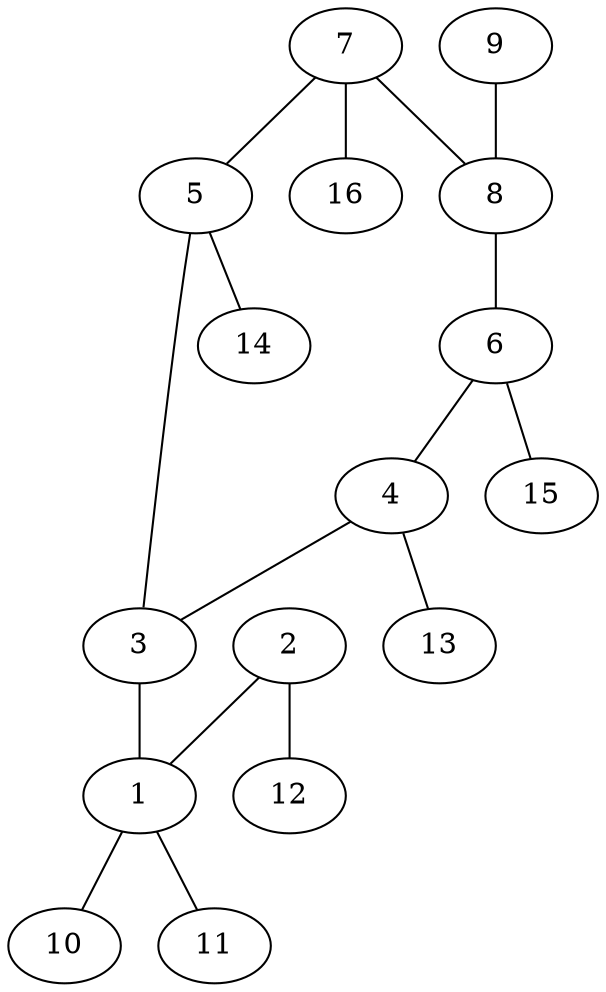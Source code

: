 graph molecule_545 {
	1	 [chem=C];
	10	 [chem=H];
	1 -- 10	 [valence=1];
	11	 [chem=H];
	1 -- 11	 [valence=1];
	2	 [chem=O];
	2 -- 1	 [valence=1];
	12	 [chem=H];
	2 -- 12	 [valence=1];
	3	 [chem=C];
	3 -- 1	 [valence=1];
	4	 [chem=C];
	4 -- 3	 [valence=2];
	13	 [chem=H];
	4 -- 13	 [valence=1];
	5	 [chem=C];
	5 -- 3	 [valence=1];
	14	 [chem=H];
	5 -- 14	 [valence=1];
	6	 [chem=C];
	6 -- 4	 [valence=1];
	15	 [chem=H];
	6 -- 15	 [valence=1];
	7	 [chem=C];
	7 -- 5	 [valence=2];
	8	 [chem=C];
	7 -- 8	 [valence=1];
	16	 [chem=H];
	7 -- 16	 [valence=1];
	8 -- 6	 [valence=2];
	9	 [chem=F];
	9 -- 8	 [valence=1];
}
